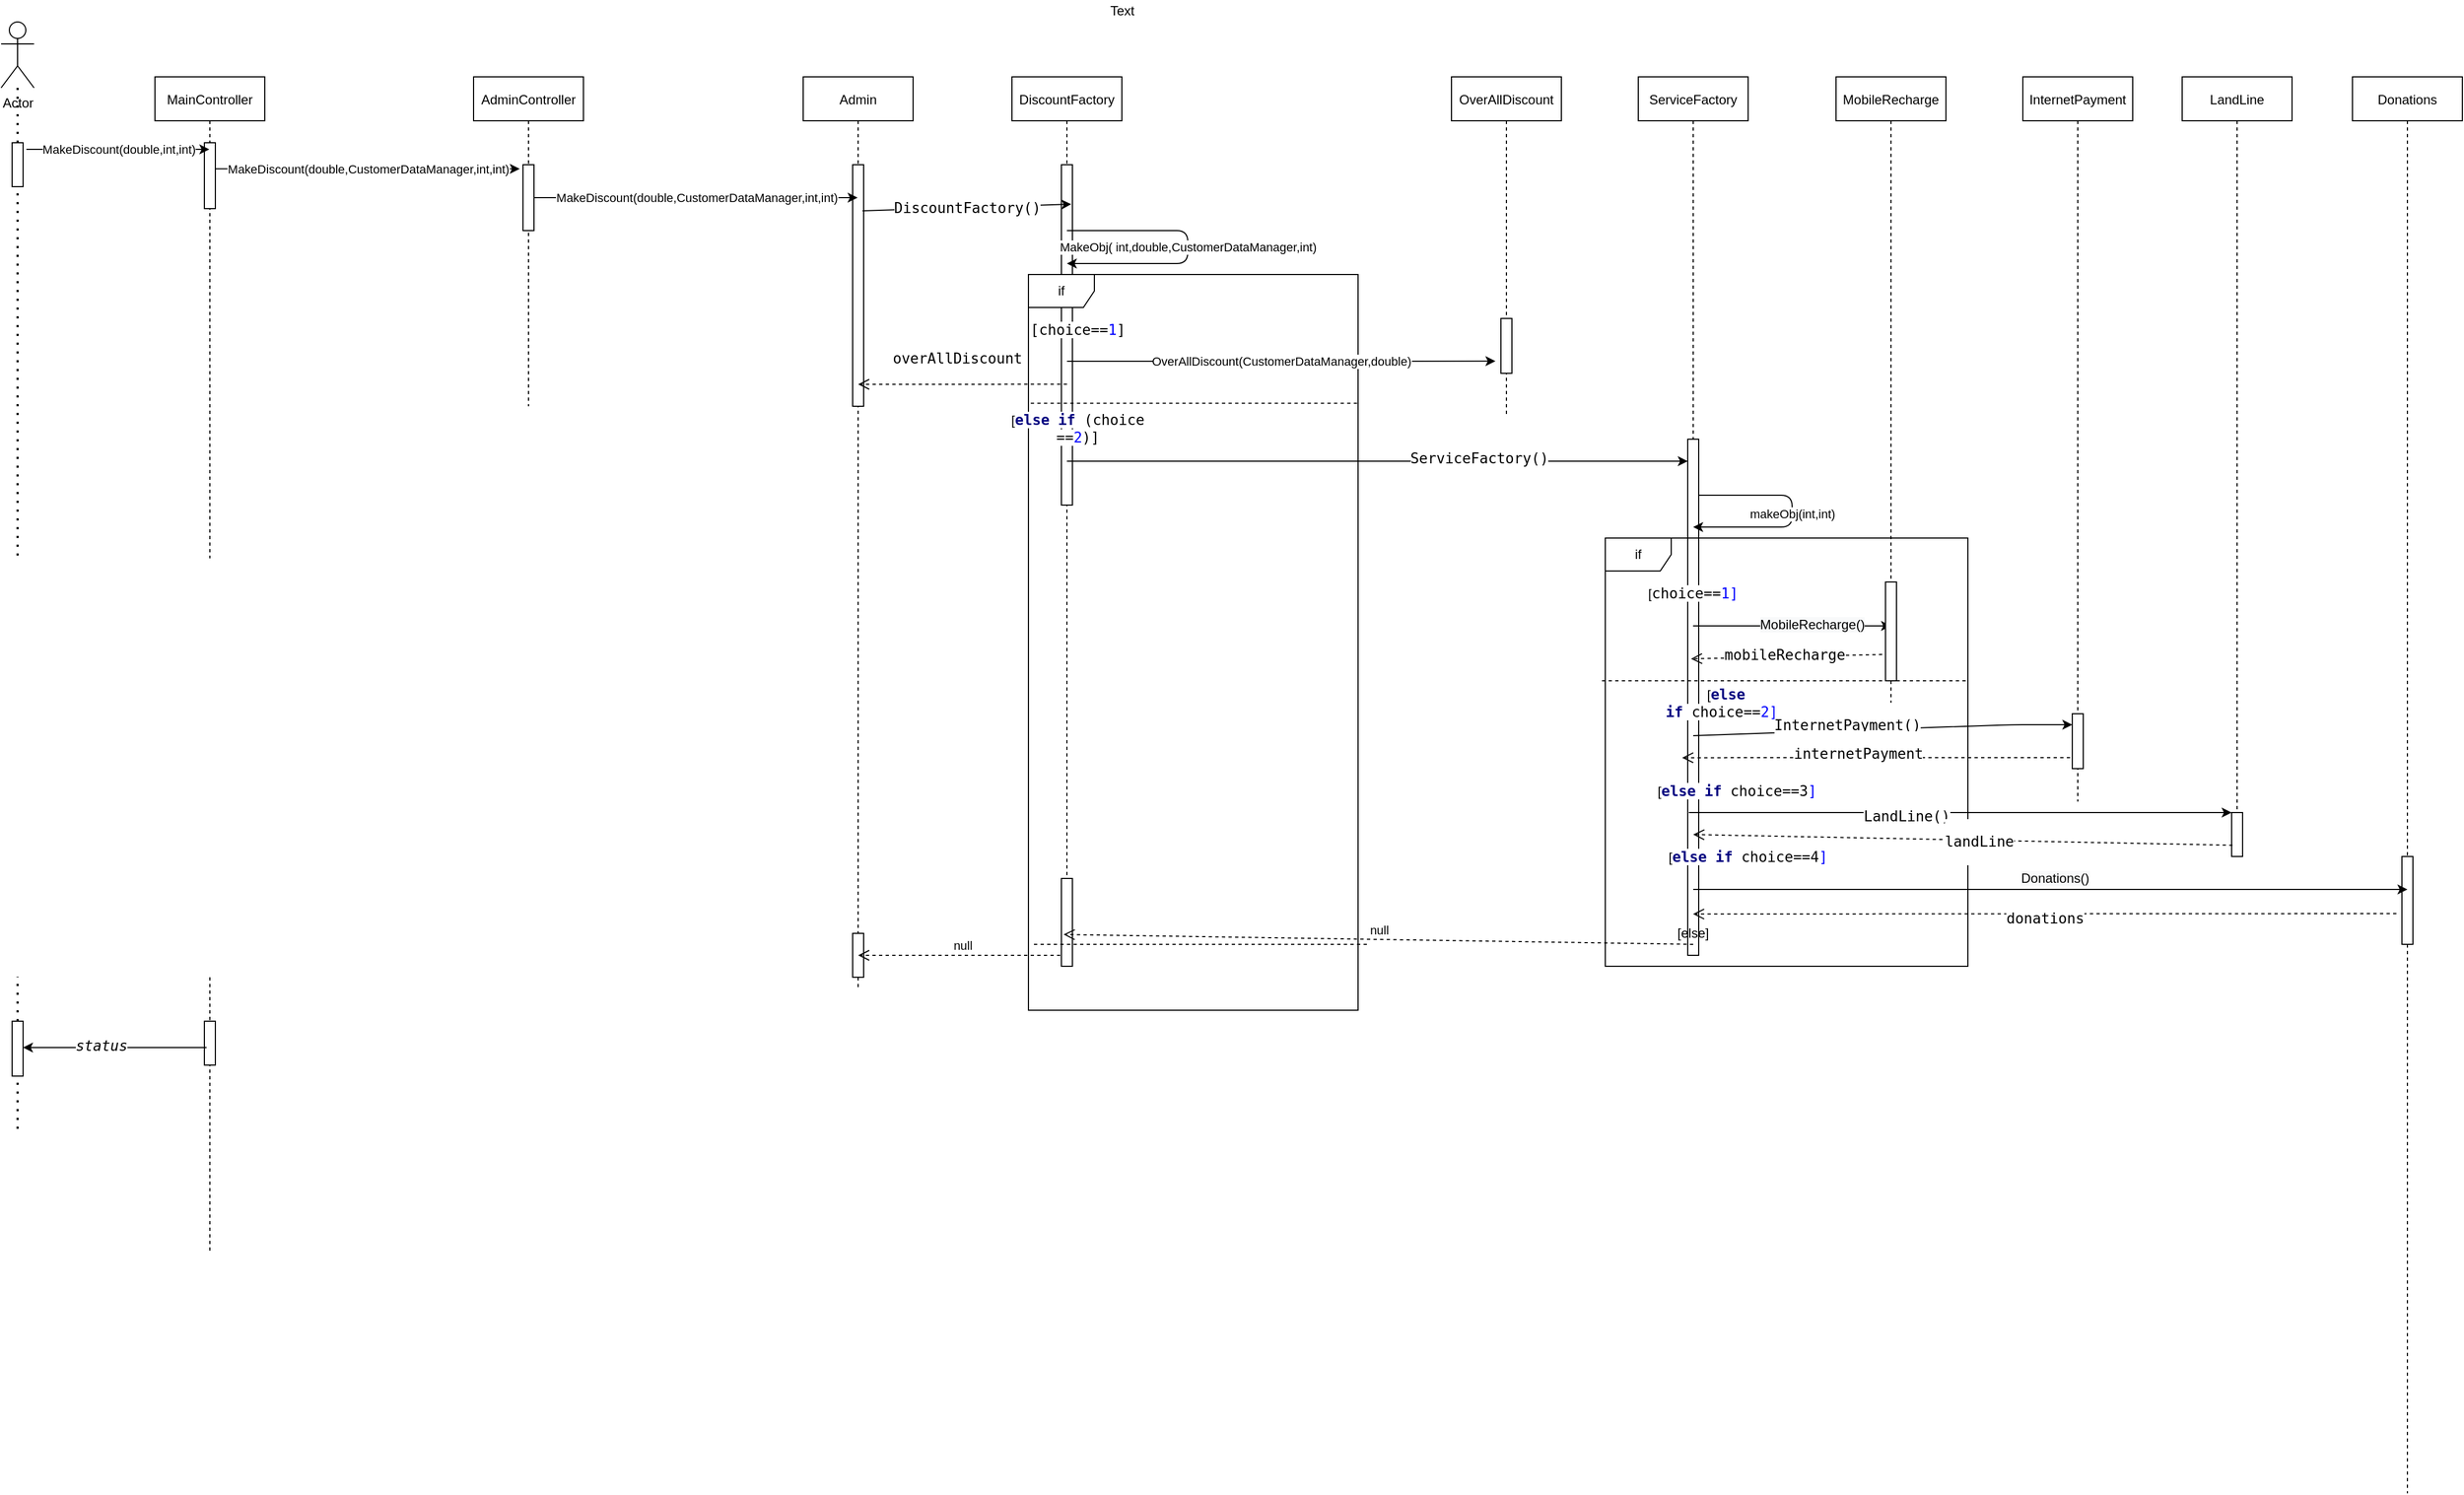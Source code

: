 <mxfile version="13.9.9" type="device"><diagram id="kgpKYQtTHZ0yAKxKKP6v" name="Page-1"><mxGraphModel dx="2890" dy="1647" grid="1" gridSize="10" guides="1" tooltips="1" connect="1" arrows="1" fold="1" page="1" pageScale="1" pageWidth="850" pageHeight="1100" math="0" shadow="0"><root><mxCell id="0"/><mxCell id="1" parent="0"/><mxCell id="3nuBFxr9cyL0pnOWT2aG-1" value="MainController" style="shape=umlLifeline;perimeter=lifelinePerimeter;container=1;collapsible=0;recursiveResize=0;rounded=0;shadow=0;strokeWidth=1;" parent="1" vertex="1"><mxGeometry x="180" y="80" width="100" height="1070" as="geometry"/></mxCell><mxCell id="3nuBFxr9cyL0pnOWT2aG-2" value="" style="points=[];perimeter=orthogonalPerimeter;rounded=0;shadow=0;strokeWidth=1;" parent="3nuBFxr9cyL0pnOWT2aG-1" vertex="1"><mxGeometry x="45" y="60" width="10" height="60" as="geometry"/></mxCell><mxCell id="4FuFLXYMiEnB649Etazb-89" value="" style="html=1;points=[];perimeter=orthogonalPerimeter;" vertex="1" parent="3nuBFxr9cyL0pnOWT2aG-1"><mxGeometry x="45" y="860" width="10" height="40" as="geometry"/></mxCell><mxCell id="3nuBFxr9cyL0pnOWT2aG-5" value="AdminController" style="shape=umlLifeline;perimeter=lifelinePerimeter;container=1;collapsible=0;recursiveResize=0;rounded=0;shadow=0;strokeWidth=1;" parent="1" vertex="1"><mxGeometry x="470" y="80" width="100" height="300" as="geometry"/></mxCell><mxCell id="3nuBFxr9cyL0pnOWT2aG-6" value="" style="points=[];perimeter=orthogonalPerimeter;rounded=0;shadow=0;strokeWidth=1;" parent="3nuBFxr9cyL0pnOWT2aG-5" vertex="1"><mxGeometry x="45" y="80" width="10" height="60" as="geometry"/></mxCell><mxCell id="4FuFLXYMiEnB649Etazb-1" value="Actor" style="shape=umlActor;verticalLabelPosition=bottom;verticalAlign=top;html=1;outlineConnect=0;" vertex="1" parent="1"><mxGeometry x="40" y="30" width="30" height="60" as="geometry"/></mxCell><mxCell id="4FuFLXYMiEnB649Etazb-3" value="" style="endArrow=none;dashed=1;html=1;dashPattern=1 3;strokeWidth=2;" edge="1" parent="1" source="4FuFLXYMiEnB649Etazb-6" target="4FuFLXYMiEnB649Etazb-1"><mxGeometry width="50" height="50" relative="1" as="geometry"><mxPoint x="50" y="450" as="sourcePoint"/><mxPoint x="440" y="230" as="targetPoint"/></mxGeometry></mxCell><mxCell id="4FuFLXYMiEnB649Etazb-6" value="" style="html=1;points=[];perimeter=orthogonalPerimeter;" vertex="1" parent="1"><mxGeometry x="50" y="140" width="10" height="40" as="geometry"/></mxCell><mxCell id="4FuFLXYMiEnB649Etazb-7" value="" style="endArrow=none;dashed=1;html=1;dashPattern=1 3;strokeWidth=2;" edge="1" parent="1" source="4FuFLXYMiEnB649Etazb-90" target="4FuFLXYMiEnB649Etazb-6"><mxGeometry width="50" height="50" relative="1" as="geometry"><mxPoint x="55" y="1038" as="sourcePoint"/><mxPoint x="54.615" y="90" as="targetPoint"/></mxGeometry></mxCell><mxCell id="4FuFLXYMiEnB649Etazb-8" value="MakeDiscount(double,int,int)" style="endArrow=classic;html=1;exitX=1.3;exitY=0.15;exitDx=0;exitDy=0;exitPerimeter=0;" edge="1" parent="1" source="4FuFLXYMiEnB649Etazb-6" target="3nuBFxr9cyL0pnOWT2aG-1"><mxGeometry width="50" height="50" relative="1" as="geometry"><mxPoint x="340" y="280" as="sourcePoint"/><mxPoint x="390" y="230" as="targetPoint"/></mxGeometry></mxCell><mxCell id="4FuFLXYMiEnB649Etazb-9" value="&lt;span style=&quot;color: rgba(0 , 0 , 0 , 0) ; font-family: monospace ; font-size: 0px ; background-color: rgb(248 , 249 , 250)&quot;&gt;%3CmxGraphModel%3E%3Croot%3E%3CmxCell%20id%3D%220%22%2F%3E%3CmxCell%20id%3D%221%22%20parent%3D%220%22%2F%3E%3CmxCell%20id%3D%222%22%20value%3D%22%22%20style%3D%22html%3D1%3Bpoints%3D%5B%5D%3Bperimeter%3DorthogonalPerimeter%3B%22%20vertex%3D%221%22%20parent%3D%221%22%3E%3CmxGeometry%20x%3D%22340%22%20y%3D%22120.0%22%20width%3D%2210%22%20height%3D%2280%22%20as%3D%22geometry%22%2F%3E%3C%2FmxCell%3E%3C%2Froot%3E%3C%2FmxGraphModel%3E&lt;/span&gt;&lt;span style=&quot;color: rgba(0 , 0 , 0 , 0) ; font-family: monospace ; font-size: 0px ; background-color: rgb(248 , 249 , 250)&quot;&gt;%3CmxGraphModel%3E%3Croot%3E%3CmxCell%20id%3D%220%22%2F%3E%3CmxCell%20id%3D%221%22%20parent%3D%220%22%2F%3E%3CmxCell%20id%3D%222%22%20value%3D%22%22%20style%3D%22html%3D1%3Bpoints%3D%5B%5D%3Bperimeter%3DorthogonalPerimeter%3B%22%20vertex%3D%221%22%20parent%3D%221%22%3E%3CmxGeometry%20x%3D%22340%22%20y%3D%22120.0%22%20width%3D%2210%22%20height%3D%2280%22%20as%3D%22geometry%22%2F%3E%3C%2FmxCell%3E%3C%2Froot%3E%3C%2FmxGraphModel%3E&lt;/span&gt;" style="edgeLabel;html=1;align=center;verticalAlign=middle;resizable=0;points=[];" vertex="1" connectable="0" parent="4FuFLXYMiEnB649Etazb-8"><mxGeometry x="0.296" y="1" relative="1" as="geometry"><mxPoint as="offset"/></mxGeometry></mxCell><mxCell id="4FuFLXYMiEnB649Etazb-10" value="MakeDiscount(double,CustomerDataManager,int,int)" style="endArrow=classic;html=1;entryX=-0.3;entryY=0.063;entryDx=0;entryDy=0;entryPerimeter=0;" edge="1" parent="1" source="3nuBFxr9cyL0pnOWT2aG-2" target="3nuBFxr9cyL0pnOWT2aG-6"><mxGeometry width="50" height="50" relative="1" as="geometry"><mxPoint x="230" y="175" as="sourcePoint"/><mxPoint x="390" y="230" as="targetPoint"/></mxGeometry></mxCell><mxCell id="4FuFLXYMiEnB649Etazb-11" value="Admin" style="shape=umlLifeline;perimeter=lifelinePerimeter;container=1;collapsible=0;recursiveResize=0;rounded=0;shadow=0;strokeWidth=1;" vertex="1" parent="1"><mxGeometry x="770" y="80" width="100" height="830" as="geometry"/></mxCell><mxCell id="4FuFLXYMiEnB649Etazb-12" value="" style="points=[];perimeter=orthogonalPerimeter;rounded=0;shadow=0;strokeWidth=1;" vertex="1" parent="4FuFLXYMiEnB649Etazb-11"><mxGeometry x="45" y="80" width="10" height="220" as="geometry"/></mxCell><mxCell id="4FuFLXYMiEnB649Etazb-96" value="" style="html=1;points=[];perimeter=orthogonalPerimeter;" vertex="1" parent="4FuFLXYMiEnB649Etazb-11"><mxGeometry x="45" y="780" width="10" height="40" as="geometry"/></mxCell><mxCell id="4FuFLXYMiEnB649Etazb-13" value="MakeDiscount(double,CustomerDataManager,int,int)" style="endArrow=classic;html=1;" edge="1" parent="1" source="3nuBFxr9cyL0pnOWT2aG-6" target="4FuFLXYMiEnB649Etazb-11"><mxGeometry width="50" height="50" relative="1" as="geometry"><mxPoint x="340" y="280" as="sourcePoint"/><mxPoint x="390" y="230" as="targetPoint"/></mxGeometry></mxCell><mxCell id="4FuFLXYMiEnB649Etazb-16" value="DiscountFactory" style="shape=umlLifeline;perimeter=lifelinePerimeter;container=1;collapsible=0;recursiveResize=0;rounded=0;shadow=0;strokeWidth=1;" vertex="1" parent="1"><mxGeometry x="960" y="80" width="100" height="800" as="geometry"/></mxCell><mxCell id="4FuFLXYMiEnB649Etazb-17" value="" style="points=[];perimeter=orthogonalPerimeter;rounded=0;shadow=0;strokeWidth=1;" vertex="1" parent="4FuFLXYMiEnB649Etazb-16"><mxGeometry x="45" y="80" width="10" height="310" as="geometry"/></mxCell><mxCell id="4FuFLXYMiEnB649Etazb-22" value="OverAllDiscount" style="shape=umlLifeline;perimeter=lifelinePerimeter;container=1;collapsible=0;recursiveResize=0;rounded=0;shadow=0;strokeWidth=1;" vertex="1" parent="1"><mxGeometry x="1360" y="80" width="100" height="310" as="geometry"/></mxCell><mxCell id="4FuFLXYMiEnB649Etazb-23" value="" style="points=[];perimeter=orthogonalPerimeter;rounded=0;shadow=0;strokeWidth=1;" vertex="1" parent="4FuFLXYMiEnB649Etazb-22"><mxGeometry x="45" y="220" width="10" height="50" as="geometry"/></mxCell><mxCell id="4FuFLXYMiEnB649Etazb-25" value="&lt;div style=&quot;background-color: #ffffff ; color: #000000 ; font-family: &amp;#34;jetbrains mono&amp;#34; , monospace ; font-size: 9.8pt&quot;&gt;&lt;pre&gt;&lt;div style=&quot;font-family: &amp;#34;jetbrains mono&amp;#34; , monospace ; font-size: 9.8pt&quot;&gt;&lt;pre&gt;DiscountFactory()&lt;/pre&gt;&lt;/div&gt;&lt;/pre&gt;&lt;/div&gt;" style="endArrow=classic;html=1;exitX=0.9;exitY=0.191;exitDx=0;exitDy=0;exitPerimeter=0;entryX=0.9;entryY=0.116;entryDx=0;entryDy=0;entryPerimeter=0;" edge="1" parent="1" source="4FuFLXYMiEnB649Etazb-12" target="4FuFLXYMiEnB649Etazb-17"><mxGeometry width="50" height="50" relative="1" as="geometry"><mxPoint x="920" y="250" as="sourcePoint"/><mxPoint x="1015" y="348" as="targetPoint"/></mxGeometry></mxCell><mxCell id="4FuFLXYMiEnB649Etazb-26" value="Text" style="text;html=1;align=center;verticalAlign=middle;resizable=0;points=[];autosize=1;" vertex="1" parent="1"><mxGeometry x="1040" y="10" width="40" height="20" as="geometry"/></mxCell><mxCell id="4FuFLXYMiEnB649Etazb-28" value="MakeObj( int,double,CustomerDataManager,int)" style="endArrow=classic;html=1;" edge="1" parent="1" source="4FuFLXYMiEnB649Etazb-16" target="4FuFLXYMiEnB649Etazb-16"><mxGeometry width="50" height="50" relative="1" as="geometry"><mxPoint x="1230" y="220" as="sourcePoint"/><mxPoint x="970" y="170" as="targetPoint"/><Array as="points"><mxPoint x="1120" y="220"/><mxPoint x="1120" y="250"/></Array></mxGeometry></mxCell><mxCell id="4FuFLXYMiEnB649Etazb-30" value="if" style="shape=umlFrame;whiteSpace=wrap;html=1;" vertex="1" parent="1"><mxGeometry x="975" y="260" width="300" height="670" as="geometry"/></mxCell><mxCell id="4FuFLXYMiEnB649Etazb-31" value="&lt;div style=&quot;background-color: rgb(255 , 255 , 255) ; font-family: &amp;#34;jetbrains mono&amp;#34; , monospace ; font-size: 9.8pt&quot;&gt;&lt;pre&gt;[choice==&lt;span style=&quot;font-family: &amp;#34;jetbrains mono&amp;#34; , monospace ; font-size: 9.8pt ; color: rgb(0 , 0 , 255)&quot;&gt;1&lt;/span&gt;]&lt;/pre&gt;&lt;/div&gt;" style="text;html=1;strokeColor=none;fillColor=none;align=center;verticalAlign=middle;whiteSpace=wrap;rounded=0;" vertex="1" parent="1"><mxGeometry x="1000" y="300" width="40" height="20" as="geometry"/></mxCell><mxCell id="4FuFLXYMiEnB649Etazb-32" value="OverAllDiscount(CustomerDataManager,double)" style="endArrow=classic;html=1;exitX=0.117;exitY=0.118;exitDx=0;exitDy=0;exitPerimeter=0;entryX=-0.5;entryY=0.778;entryDx=0;entryDy=0;entryPerimeter=0;" edge="1" parent="1" source="4FuFLXYMiEnB649Etazb-30" target="4FuFLXYMiEnB649Etazb-23"><mxGeometry width="50" height="50" relative="1" as="geometry"><mxPoint x="1100" y="320" as="sourcePoint"/><mxPoint x="1150" y="270" as="targetPoint"/></mxGeometry></mxCell><mxCell id="4FuFLXYMiEnB649Etazb-44" value="&lt;div style=&quot;background-color: #ffffff ; color: #000000 ; font-family: &amp;quot;jetbrains mono&amp;quot; , monospace ; font-size: 9.8pt&quot;&gt;&lt;pre&gt;overAllDiscount&lt;/pre&gt;&lt;/div&gt;" style="html=1;verticalAlign=bottom;endArrow=open;dashed=1;endSize=8;exitX=0.117;exitY=0.149;exitDx=0;exitDy=0;exitPerimeter=0;" edge="1" parent="1" source="4FuFLXYMiEnB649Etazb-30" target="4FuFLXYMiEnB649Etazb-11"><mxGeometry x="0.05" relative="1" as="geometry"><mxPoint x="1100" y="310" as="sourcePoint"/><mxPoint x="1020" y="310" as="targetPoint"/><Array as="points"><mxPoint x="920" y="360"/></Array><mxPoint as="offset"/></mxGeometry></mxCell><mxCell id="4FuFLXYMiEnB649Etazb-46" value="" style="endArrow=none;dashed=1;html=1;entryX=0.997;entryY=0.175;entryDx=0;entryDy=0;entryPerimeter=0;exitX=0.007;exitY=0.175;exitDx=0;exitDy=0;exitPerimeter=0;" edge="1" parent="1" source="4FuFLXYMiEnB649Etazb-30" target="4FuFLXYMiEnB649Etazb-30"><mxGeometry width="50" height="50" relative="1" as="geometry"><mxPoint x="1040" y="340" as="sourcePoint"/><mxPoint x="1090" y="290" as="targetPoint"/></mxGeometry></mxCell><mxCell id="4FuFLXYMiEnB649Etazb-47" value="[&lt;span style=&quot;background-color: rgb(255 , 255 , 255) ; font-family: &amp;#34;jetbrains mono&amp;#34; , monospace ; font-size: 9.8pt ; color: rgb(0 , 0 , 128) ; font-weight: bold&quot;&gt;else if &lt;/span&gt;&lt;span style=&quot;background-color: rgb(255 , 255 , 255) ; font-family: &amp;#34;jetbrains mono&amp;#34; , monospace ; font-size: 9.8pt&quot;&gt;(choice ==&lt;/span&gt;&lt;span style=&quot;background-color: rgb(255 , 255 , 255) ; font-family: &amp;#34;jetbrains mono&amp;#34; , monospace ; font-size: 9.8pt ; color: rgb(0 , 0 , 255)&quot;&gt;2&lt;/span&gt;&lt;span style=&quot;background-color: rgb(255 , 255 , 255) ; font-family: &amp;#34;jetbrains mono&amp;#34; , monospace ; font-size: 9.8pt&quot;&gt;)]&lt;/span&gt;" style="text;html=1;strokeColor=none;fillColor=none;align=center;verticalAlign=middle;whiteSpace=wrap;rounded=0;" vertex="1" parent="1"><mxGeometry x="950" y="390" width="140" height="20" as="geometry"/></mxCell><mxCell id="4FuFLXYMiEnB649Etazb-48" value="ServiceFactory" style="shape=umlLifeline;perimeter=lifelinePerimeter;container=1;collapsible=0;recursiveResize=0;rounded=0;shadow=0;strokeWidth=1;" vertex="1" parent="1"><mxGeometry x="1530" y="80" width="100" height="800" as="geometry"/></mxCell><mxCell id="4FuFLXYMiEnB649Etazb-49" value="" style="points=[];perimeter=orthogonalPerimeter;rounded=0;shadow=0;strokeWidth=1;" vertex="1" parent="4FuFLXYMiEnB649Etazb-48"><mxGeometry x="45" y="330" width="10" height="470" as="geometry"/></mxCell><mxCell id="4FuFLXYMiEnB649Etazb-52" value="makeObj(int,int)" style="endArrow=classic;html=1;" edge="1" parent="4FuFLXYMiEnB649Etazb-48" source="4FuFLXYMiEnB649Etazb-49" target="4FuFLXYMiEnB649Etazb-48"><mxGeometry width="50" height="50" relative="1" as="geometry"><mxPoint x="-230" y="220" as="sourcePoint"/><mxPoint x="-180" y="170" as="targetPoint"/><Array as="points"><mxPoint x="140" y="381"/><mxPoint x="140" y="410"/></Array></mxGeometry></mxCell><mxCell id="4FuFLXYMiEnB649Etazb-50" value="" style="endArrow=classic;html=1;" edge="1" parent="1" target="4FuFLXYMiEnB649Etazb-49"><mxGeometry width="50" height="50" relative="1" as="geometry"><mxPoint x="1010" y="430" as="sourcePoint"/><mxPoint x="1560" y="448" as="targetPoint"/></mxGeometry></mxCell><mxCell id="4FuFLXYMiEnB649Etazb-51" value="&lt;div style=&quot;font-family: &amp;#34;jetbrains mono&amp;#34; , monospace ; font-size: 9.8pt&quot;&gt;&lt;pre&gt;ServiceFactory()&lt;/pre&gt;&lt;/div&gt;" style="edgeLabel;html=1;align=center;verticalAlign=middle;resizable=0;points=[];" vertex="1" connectable="0" parent="4FuFLXYMiEnB649Etazb-50"><mxGeometry x="0.327" y="3" relative="1" as="geometry"><mxPoint as="offset"/></mxGeometry></mxCell><mxCell id="4FuFLXYMiEnB649Etazb-53" value="if" style="shape=umlFrame;whiteSpace=wrap;html=1;" vertex="1" parent="1"><mxGeometry x="1500" y="500" width="330" height="390" as="geometry"/></mxCell><mxCell id="4FuFLXYMiEnB649Etazb-54" value="[&lt;span style=&quot;background-color: rgb(255 , 255 , 255) ; font-family: &amp;#34;jetbrains mono&amp;#34; , monospace ; font-size: 9.8pt&quot;&gt;choice==&lt;/span&gt;&lt;span style=&quot;background-color: rgb(255 , 255 , 255) ; font-family: &amp;#34;jetbrains mono&amp;#34; , monospace ; font-size: 9.8pt ; color: rgb(0 , 0 , 255)&quot;&gt;1]&lt;/span&gt;" style="text;html=1;strokeColor=none;fillColor=none;align=center;verticalAlign=middle;whiteSpace=wrap;rounded=0;" vertex="1" parent="1"><mxGeometry x="1560" y="540" width="40" height="20" as="geometry"/></mxCell><mxCell id="4FuFLXYMiEnB649Etazb-55" value="MobileRecharge" style="shape=umlLifeline;perimeter=lifelinePerimeter;container=1;collapsible=0;recursiveResize=0;rounded=0;shadow=0;strokeWidth=1;" vertex="1" parent="1"><mxGeometry x="1710" y="80" width="100" height="570" as="geometry"/></mxCell><mxCell id="4FuFLXYMiEnB649Etazb-60" value="&lt;div style=&quot;background-color: #ffffff ; color: #000000 ; font-family: &amp;quot;jetbrains mono&amp;quot; , monospace ; font-size: 9.8pt&quot;&gt;&lt;pre&gt;mobileRecharge&lt;/pre&gt;&lt;/div&gt;" style="html=1;verticalAlign=bottom;endArrow=open;dashed=1;endSize=8;exitX=-0.3;exitY=0.734;exitDx=0;exitDy=0;exitPerimeter=0;" edge="1" parent="1" source="4FuFLXYMiEnB649Etazb-56"><mxGeometry x="0.028" y="22" relative="1" as="geometry"><mxPoint x="1755" y="600" as="sourcePoint"/><mxPoint x="1578" y="610" as="targetPoint"/><mxPoint as="offset"/></mxGeometry></mxCell><mxCell id="4FuFLXYMiEnB649Etazb-61" value="" style="endArrow=none;dashed=1;html=1;" edge="1" parent="1" source="4FuFLXYMiEnB649Etazb-56"><mxGeometry width="50" height="50" relative="1" as="geometry"><mxPoint x="1497" y="630" as="sourcePoint"/><mxPoint x="1830" y="630" as="targetPoint"/></mxGeometry></mxCell><mxCell id="4FuFLXYMiEnB649Etazb-62" value="[&lt;span style=&quot;background-color: rgb(255 , 255 , 255) ; font-family: &amp;#34;jetbrains mono&amp;#34; , monospace ; font-size: 9.8pt ; color: rgb(0 , 0 , 128) ; font-weight: bold&quot;&gt;else if&amp;nbsp;&lt;/span&gt;&lt;span style=&quot;background-color: rgb(255 , 255 , 255) ; font-family: &amp;#34;jetbrains mono&amp;#34; , monospace ; font-size: 9.8pt&quot;&gt;choice==&lt;/span&gt;&lt;span style=&quot;background-color: rgb(255 , 255 , 255) ; font-family: &amp;#34;jetbrains mono&amp;#34; , monospace ; font-size: 9.8pt ; color: rgb(0 , 0 , 255)&quot;&gt;2&lt;/span&gt;&lt;span style=&quot;background-color: rgb(255 , 255 , 255) ; color: rgb(0 , 0 , 255) ; font-family: &amp;#34;jetbrains mono&amp;#34; , monospace ; font-size: 9.8pt&quot;&gt;]]&lt;/span&gt;" style="text;html=1;strokeColor=none;fillColor=none;align=center;verticalAlign=middle;whiteSpace=wrap;rounded=0;" vertex="1" parent="1"><mxGeometry x="1540" y="640" width="140" height="20" as="geometry"/></mxCell><mxCell id="4FuFLXYMiEnB649Etazb-63" value="InternetPayment" style="shape=umlLifeline;perimeter=lifelinePerimeter;container=1;collapsible=0;recursiveResize=0;rounded=0;shadow=0;strokeWidth=1;" vertex="1" parent="1"><mxGeometry x="1880" y="80" width="100" height="660" as="geometry"/></mxCell><mxCell id="4FuFLXYMiEnB649Etazb-64" value="" style="points=[];perimeter=orthogonalPerimeter;rounded=0;shadow=0;strokeWidth=1;" vertex="1" parent="4FuFLXYMiEnB649Etazb-63"><mxGeometry x="45" y="580" width="10" height="50" as="geometry"/></mxCell><mxCell id="4FuFLXYMiEnB649Etazb-65" value="&lt;div style=&quot;background-color: #ffffff ; color: #000000 ; font-family: &amp;#34;jetbrains mono&amp;#34; , monospace ; font-size: 9.8pt&quot;&gt;&lt;pre&gt;&lt;div style=&quot;font-family: &amp;#34;jetbrains mono&amp;#34; , monospace ; font-size: 9.8pt&quot;&gt;&lt;pre&gt;InternetPayment()&lt;/pre&gt;&lt;/div&gt;&lt;/pre&gt;&lt;/div&gt;" style="endArrow=classic;html=1;" edge="1" parent="1" target="4FuFLXYMiEnB649Etazb-64"><mxGeometry x="-0.187" y="5" width="50" height="50" relative="1" as="geometry"><mxPoint x="1580" y="680" as="sourcePoint"/><mxPoint x="1920" y="670" as="targetPoint"/><Array as="points"><mxPoint x="1870" y="670"/></Array><mxPoint as="offset"/></mxGeometry></mxCell><mxCell id="4FuFLXYMiEnB649Etazb-67" value="&lt;div style=&quot;background-color: #ffffff ; color: #000000 ; font-family: &amp;quot;jetbrains mono&amp;quot; , monospace ; font-size: 9.8pt&quot;&gt;&lt;pre&gt;internetPayment&lt;/pre&gt;&lt;/div&gt;" style="html=1;verticalAlign=bottom;endArrow=open;dashed=1;endSize=8;entryX=0.212;entryY=0.513;entryDx=0;entryDy=0;entryPerimeter=0;" edge="1" parent="1" target="4FuFLXYMiEnB649Etazb-53"><mxGeometry x="0.093" y="20" relative="1" as="geometry"><mxPoint x="1923" y="700" as="sourcePoint"/><mxPoint x="1570" y="714" as="targetPoint"/><mxPoint as="offset"/></mxGeometry></mxCell><mxCell id="4FuFLXYMiEnB649Etazb-68" value="[&lt;span style=&quot;background-color: rgb(255 , 255 , 255) ; font-family: &amp;#34;jetbrains mono&amp;#34; , monospace ; font-size: 9.8pt ; color: rgb(0 , 0 , 128) ; font-weight: bold&quot;&gt;else if&amp;nbsp;&lt;/span&gt;&lt;span style=&quot;background-color: rgb(255 , 255 , 255) ; font-family: &amp;#34;jetbrains mono&amp;#34; , monospace ; font-size: 9.8pt&quot;&gt;choice==3&lt;/span&gt;&lt;span style=&quot;background-color: rgb(255 , 255 , 255) ; color: rgb(0 , 0 , 255) ; font-family: &amp;#34;jetbrains mono&amp;#34; , monospace ; font-size: 9.8pt&quot;&gt;]&lt;/span&gt;" style="text;html=1;strokeColor=none;fillColor=none;align=center;verticalAlign=middle;whiteSpace=wrap;rounded=0;" vertex="1" parent="1"><mxGeometry x="1540" y="720" width="160" height="20" as="geometry"/></mxCell><mxCell id="4FuFLXYMiEnB649Etazb-69" value="LandLine" style="shape=umlLifeline;perimeter=lifelinePerimeter;container=1;collapsible=0;recursiveResize=0;rounded=0;shadow=0;strokeWidth=1;" vertex="1" parent="1"><mxGeometry x="2025" y="80" width="100" height="710" as="geometry"/></mxCell><mxCell id="4FuFLXYMiEnB649Etazb-70" value="" style="points=[];perimeter=orthogonalPerimeter;rounded=0;shadow=0;strokeWidth=1;" vertex="1" parent="4FuFLXYMiEnB649Etazb-69"><mxGeometry x="45" y="670" width="10" height="40" as="geometry"/></mxCell><mxCell id="4FuFLXYMiEnB649Etazb-71" value="" style="endArrow=classic;html=1;" edge="1" parent="1"><mxGeometry width="50" height="50" relative="1" as="geometry"><mxPoint x="1576" y="750" as="sourcePoint"/><mxPoint x="2070" y="750" as="targetPoint"/></mxGeometry></mxCell><mxCell id="4FuFLXYMiEnB649Etazb-72" value="&lt;div style=&quot;font-family: &amp;#34;jetbrains mono&amp;#34; , monospace ; font-size: 9.8pt&quot;&gt;&lt;pre&gt;LandLine()&lt;/pre&gt;&lt;/div&gt;" style="edgeLabel;html=1;align=center;verticalAlign=middle;resizable=0;points=[];" vertex="1" connectable="0" parent="4FuFLXYMiEnB649Etazb-71"><mxGeometry x="-0.199" y="-3" relative="1" as="geometry"><mxPoint as="offset"/></mxGeometry></mxCell><mxCell id="4FuFLXYMiEnB649Etazb-74" value="[&lt;span style=&quot;background-color: rgb(255 , 255 , 255) ; font-family: &amp;#34;jetbrains mono&amp;#34; , monospace ; font-size: 9.8pt ; color: rgb(0 , 0 , 128) ; font-weight: bold&quot;&gt;else if&amp;nbsp;&lt;/span&gt;&lt;span style=&quot;background-color: rgb(255 , 255 , 255) ; font-family: &amp;#34;jetbrains mono&amp;#34; , monospace ; font-size: 9.8pt&quot;&gt;choice==4&lt;/span&gt;&lt;span style=&quot;background-color: rgb(255 , 255 , 255) ; color: rgb(0 , 0 , 255) ; font-family: &amp;#34;jetbrains mono&amp;#34; , monospace ; font-size: 9.8pt&quot;&gt;]&lt;/span&gt;" style="text;html=1;strokeColor=none;fillColor=none;align=center;verticalAlign=middle;whiteSpace=wrap;rounded=0;" vertex="1" parent="1"><mxGeometry x="1550" y="780" width="160" height="20" as="geometry"/></mxCell><mxCell id="4FuFLXYMiEnB649Etazb-75" value="Donations" style="shape=umlLifeline;perimeter=lifelinePerimeter;container=1;collapsible=0;recursiveResize=0;rounded=0;shadow=0;strokeWidth=1;" vertex="1" parent="1"><mxGeometry x="2180" y="80" width="100" height="1290" as="geometry"/></mxCell><mxCell id="4FuFLXYMiEnB649Etazb-76" value="" style="points=[];perimeter=orthogonalPerimeter;rounded=0;shadow=0;strokeWidth=1;" vertex="1" parent="4FuFLXYMiEnB649Etazb-75"><mxGeometry x="45" y="710" width="10" height="80" as="geometry"/></mxCell><mxCell id="4FuFLXYMiEnB649Etazb-77" value="&lt;span style=&quot;font-size: 12px ; background-color: rgb(248 , 249 , 250)&quot;&gt;Donations()&lt;/span&gt;" style="endArrow=classic;html=1;" edge="1" parent="1"><mxGeometry x="0.015" y="10" width="50" height="50" relative="1" as="geometry"><mxPoint x="1580" y="820" as="sourcePoint"/><mxPoint x="2230" y="820" as="targetPoint"/><Array as="points"><mxPoint x="1950" y="820"/></Array><mxPoint x="-1" as="offset"/></mxGeometry></mxCell><mxCell id="4FuFLXYMiEnB649Etazb-78" value="&lt;div style=&quot;background-color: #ffffff ; color: #000000 ; font-family: &amp;quot;jetbrains mono&amp;quot; , monospace ; font-size: 9.8pt&quot;&gt;&lt;pre&gt;donations&lt;/pre&gt;&lt;/div&gt;" style="html=1;verticalAlign=bottom;endArrow=open;dashed=1;endSize=8;entryX=0.242;entryY=0.878;entryDx=0;entryDy=0;entryPerimeter=0;" edge="1" parent="1" target="4FuFLXYMiEnB649Etazb-53"><mxGeometry x="-0.0" y="28" relative="1" as="geometry"><mxPoint x="2220" y="842" as="sourcePoint"/><mxPoint x="1950" y="670" as="targetPoint"/><mxPoint as="offset"/></mxGeometry></mxCell><mxCell id="4FuFLXYMiEnB649Etazb-81" value="" style="endArrow=classic;html=1;exitX=0.242;exitY=0.205;exitDx=0;exitDy=0;exitPerimeter=0;" edge="1" parent="1" source="4FuFLXYMiEnB649Etazb-53"><mxGeometry width="50" height="50" relative="1" as="geometry"><mxPoint x="1960" y="630" as="sourcePoint"/><mxPoint x="1760" y="580" as="targetPoint"/></mxGeometry></mxCell><mxCell id="4FuFLXYMiEnB649Etazb-82" value="&lt;span style=&quot;font-size: 12px ; background-color: rgb(248 , 249 , 250)&quot;&gt;MobileRecharge()&lt;/span&gt;" style="edgeLabel;html=1;align=center;verticalAlign=middle;resizable=0;points=[];" vertex="1" connectable="0" parent="4FuFLXYMiEnB649Etazb-81"><mxGeometry x="0.201" y="1" relative="1" as="geometry"><mxPoint as="offset"/></mxGeometry></mxCell><mxCell id="4FuFLXYMiEnB649Etazb-86" value="null" style="html=1;verticalAlign=bottom;endArrow=open;dashed=1;endSize=8;" edge="1" parent="1" target="4FuFLXYMiEnB649Etazb-11"><mxGeometry relative="1" as="geometry"><mxPoint x="1010" y="880" as="sourcePoint"/><mxPoint x="880" y="790" as="targetPoint"/></mxGeometry></mxCell><mxCell id="4FuFLXYMiEnB649Etazb-90" value="" style="html=1;points=[];perimeter=orthogonalPerimeter;" vertex="1" parent="1"><mxGeometry x="50" y="940" width="10" height="50" as="geometry"/></mxCell><mxCell id="4FuFLXYMiEnB649Etazb-91" value="" style="endArrow=none;dashed=1;html=1;dashPattern=1 3;strokeWidth=2;" edge="1" parent="1" target="4FuFLXYMiEnB649Etazb-90"><mxGeometry width="50" height="50" relative="1" as="geometry"><mxPoint x="55" y="1038" as="sourcePoint"/><mxPoint x="55" y="180" as="targetPoint"/></mxGeometry></mxCell><mxCell id="4FuFLXYMiEnB649Etazb-92" value="" style="endArrow=classic;html=1;exitX=0.2;exitY=0.6;exitDx=0;exitDy=0;exitPerimeter=0;" edge="1" parent="1" source="4FuFLXYMiEnB649Etazb-89" target="4FuFLXYMiEnB649Etazb-90"><mxGeometry width="50" height="50" relative="1" as="geometry"><mxPoint x="400" y="840" as="sourcePoint"/><mxPoint x="450" y="790" as="targetPoint"/></mxGeometry></mxCell><mxCell id="4FuFLXYMiEnB649Etazb-93" value="&lt;div style=&quot;font-family: &amp;#34;jetbrains mono&amp;#34; , monospace ; font-size: 9.8pt&quot;&gt;&lt;pre&gt;&lt;span style=&quot;font-style: italic&quot;&gt;status&lt;/span&gt;&lt;/pre&gt;&lt;/div&gt;" style="edgeLabel;html=1;align=center;verticalAlign=middle;resizable=0;points=[];" vertex="1" connectable="0" parent="4FuFLXYMiEnB649Etazb-92"><mxGeometry x="0.15" y="-2" relative="1" as="geometry"><mxPoint as="offset"/></mxGeometry></mxCell><mxCell id="4FuFLXYMiEnB649Etazb-94" value="&lt;div style=&quot;background-color: #ffffff ; color: #000000 ; font-family: &amp;quot;jetbrains mono&amp;quot; , monospace ; font-size: 9.8pt&quot;&gt;&lt;pre&gt;landLine&lt;/pre&gt;&lt;/div&gt;" style="html=1;verticalAlign=bottom;endArrow=open;dashed=1;endSize=8;exitX=0.082;exitY=0.744;exitDx=0;exitDy=0;exitPerimeter=0;" edge="1" parent="1" source="4FuFLXYMiEnB649Etazb-70"><mxGeometry x="-0.061" y="25" relative="1" as="geometry"><mxPoint x="1660" y="770" as="sourcePoint"/><mxPoint x="1580" y="770" as="targetPoint"/><mxPoint as="offset"/></mxGeometry></mxCell><mxCell id="4FuFLXYMiEnB649Etazb-56" value="" style="points=[];perimeter=orthogonalPerimeter;rounded=0;shadow=0;strokeWidth=1;" vertex="1" parent="1"><mxGeometry x="1755" y="540" width="10" height="90" as="geometry"/></mxCell><mxCell id="4FuFLXYMiEnB649Etazb-95" value="" style="endArrow=none;dashed=1;html=1;" edge="1" parent="1" target="4FuFLXYMiEnB649Etazb-56"><mxGeometry width="50" height="50" relative="1" as="geometry"><mxPoint x="1497" y="630" as="sourcePoint"/><mxPoint x="1830.0" y="630" as="targetPoint"/></mxGeometry></mxCell><mxCell id="4FuFLXYMiEnB649Etazb-97" value="[else]" style="text;html=1;strokeColor=none;fillColor=none;align=center;verticalAlign=middle;whiteSpace=wrap;rounded=0;" vertex="1" parent="1"><mxGeometry x="1560" y="850" width="40" height="20" as="geometry"/></mxCell><mxCell id="4FuFLXYMiEnB649Etazb-98" value="" style="html=1;points=[];perimeter=orthogonalPerimeter;" vertex="1" parent="1"><mxGeometry x="1005" y="810" width="10" height="80" as="geometry"/></mxCell><mxCell id="4FuFLXYMiEnB649Etazb-101" value="null" style="html=1;verticalAlign=bottom;endArrow=open;dashed=1;endSize=8;exitX=0.5;exitY=1;exitDx=0;exitDy=0;entryX=0.2;entryY=0.638;entryDx=0;entryDy=0;entryPerimeter=0;" edge="1" parent="1" source="4FuFLXYMiEnB649Etazb-97" target="4FuFLXYMiEnB649Etazb-98"><mxGeometry relative="1" as="geometry"><mxPoint x="1580" y="870" as="sourcePoint"/><mxPoint x="1020" y="860" as="targetPoint"/></mxGeometry></mxCell><mxCell id="4FuFLXYMiEnB649Etazb-104" value="" style="endArrow=none;dashed=1;html=1;" edge="1" parent="1"><mxGeometry width="50" height="50" relative="1" as="geometry"><mxPoint x="980" y="870" as="sourcePoint"/><mxPoint x="1283" y="870" as="targetPoint"/></mxGeometry></mxCell></root></mxGraphModel></diagram></mxfile>